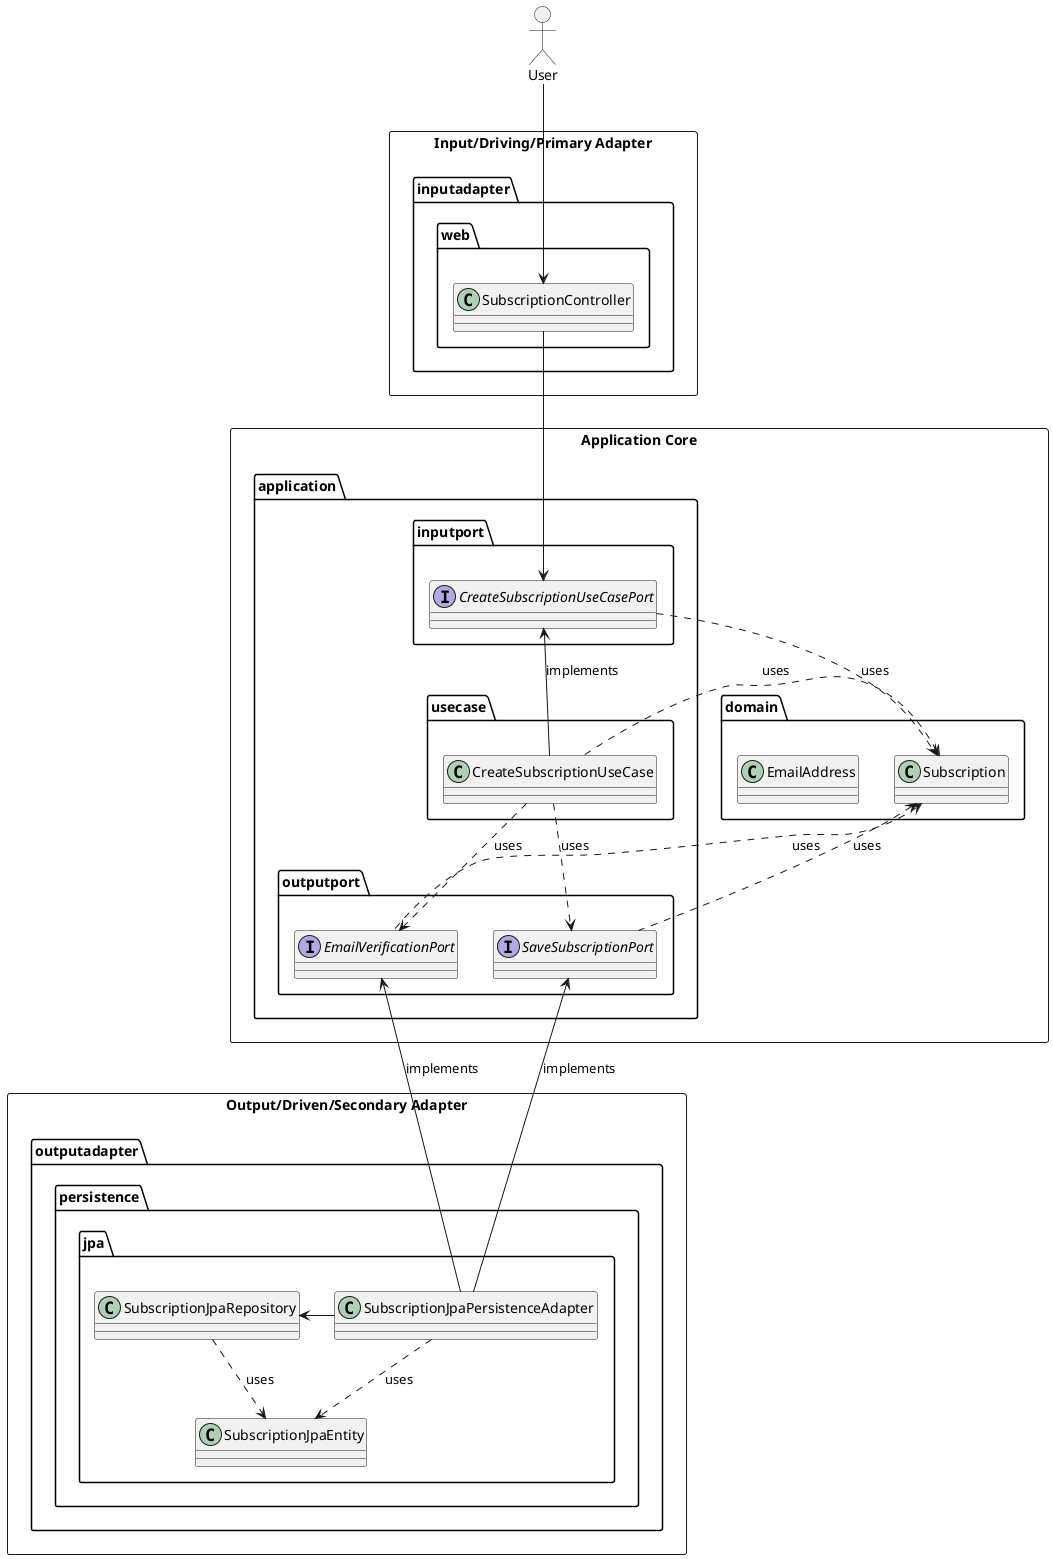 @startuml
allowmixing

rectangle "Input/Driving/Primary Adapter" {
	package inputadapter {
		package web {
			class SubscriptionController
		}
	}
}

rectangle "Application Core" {
	package application { 
		package usecase {
			class CreateSubscriptionUseCase
		}
	
		package inputport {
			interface CreateSubscriptionUseCasePort
		}

		package outputport {
			interface SaveSubscriptionPort
			interface EmailVerificationPort
		}
	}
	package domain { 
		class Subscription
		class EmailAddress
	}
}

rectangle "Output/Driven/Secondary Adapter" {
	package outputadapter {
		package persistence {
			package jpa {
				class SubscriptionJpaPersistenceAdapter
				class SubscriptionJpaRepository
				class SubscriptionJpaEntity
			}
		}
	}
}

actor User
User -down-> SubscriptionController

SubscriptionController -down-> CreateSubscriptionUseCasePort
CreateSubscriptionUseCasePort .down.> Subscription: uses
CreateSubscriptionUseCase -up-> CreateSubscriptionUseCasePort: implements
CreateSubscriptionUseCase .left.> Subscription: uses
CreateSubscriptionUseCase .down.> SaveSubscriptionPort: uses
CreateSubscriptionUseCase .down.> EmailVerificationPort: uses

SaveSubscriptionPort .up.> Subscription: uses
EmailVerificationPort .up.> Subscription: uses

SubscriptionJpaPersistenceAdapter -up-> SaveSubscriptionPort: implements
SubscriptionJpaPersistenceAdapter -up-> EmailVerificationPort: implements
SubscriptionJpaPersistenceAdapter -left-> SubscriptionJpaRepository
SubscriptionJpaRepository ..> SubscriptionJpaEntity: uses
SubscriptionJpaPersistenceAdapter ..> SubscriptionJpaEntity: uses

@enduml